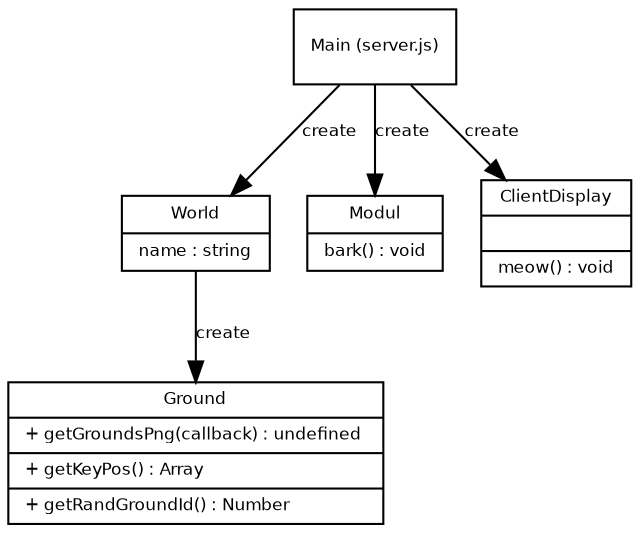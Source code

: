 digraph G
{
    fontname = "Bitstream Vera Sans"
    fontsize = 8
    
    node [
        fontname = "Bitstream Vera Sans"
        fontsize = 8
        shape = "record"
    ]
    edge [
        fontname = "Bitstream Vera Sans"
        fontsize = 8
    ]
    
    Main [
        label = "{Main (server.js)}"
    ]
    
    World [
        label = "{World|name : string\l}"
    ]
    
    Modul [
        label = "{Modul|bark() : void\l}"
    ]
    
    Ground [
        label = "{Ground|+ getGroundsPng(callback) : undefined \l|+ getKeyPos() : Array\l|+ getRandGroundId() : Number\l}"
    ]
    
    ClientDisplay [
        label = "{ClientDisplay||meow() : void\l}"
    ]
    
    
    edge [
        label = "create"
    ]
    
    Main -> World
    Main -> Modul
    Main -> ClientDisplay
    
    World -> Ground
    
/*    World -> Modul
    World -> Ground
    ClientDisplay -> World
    ClientDisplay -> Modul*/
}